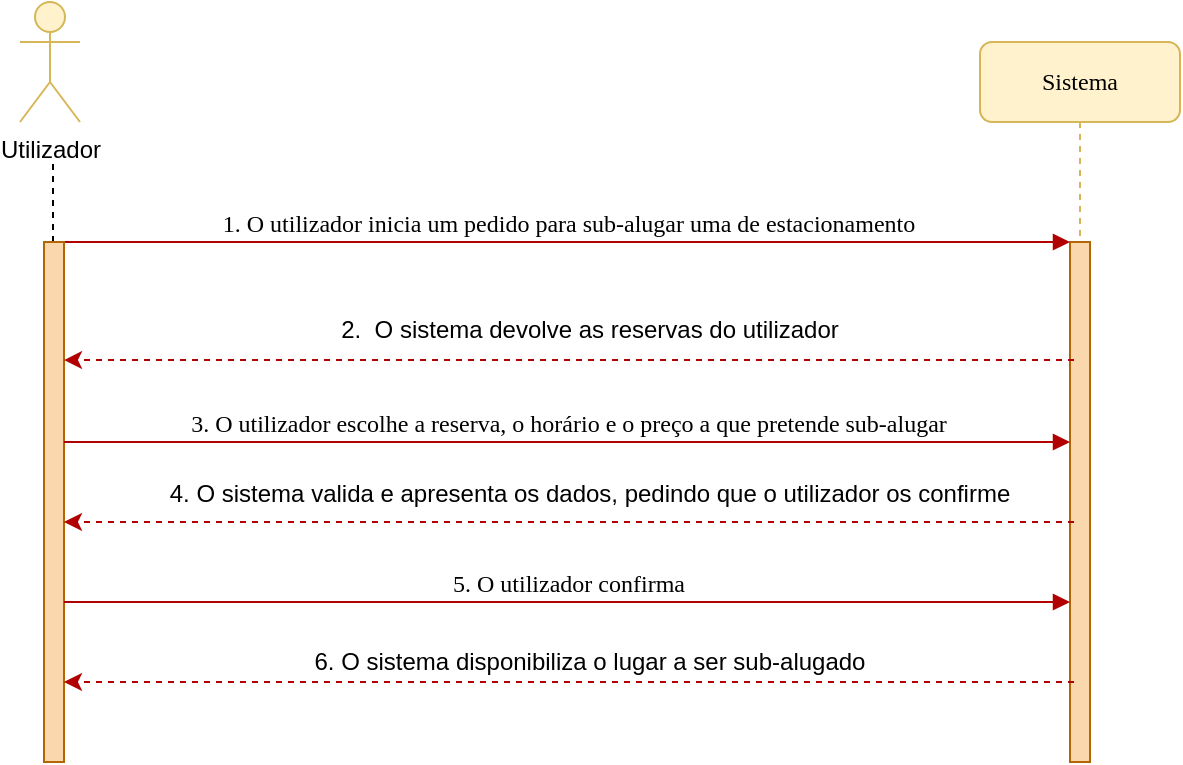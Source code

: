 <mxfile version="14.2.9" type="device"><diagram name="Page-1" id="13e1069c-82ec-6db2-03f1-153e76fe0fe0"><mxGraphModel dx="868" dy="451" grid="1" gridSize="10" guides="1" tooltips="1" connect="1" arrows="1" fold="1" page="1" pageScale="1" pageWidth="1100" pageHeight="850" background="#ffffff" math="0" shadow="0"><root><mxCell id="0"/><mxCell id="1" parent="0"/><mxCell id="7baba1c4bc27f4b0-2" value="Sistema" style="shape=umlLifeline;perimeter=lifelinePerimeter;whiteSpace=wrap;html=1;container=1;collapsible=0;recursiveResize=0;outlineConnect=0;rounded=1;shadow=0;comic=0;labelBackgroundColor=none;strokeWidth=1;fontFamily=Verdana;fontSize=12;align=center;fillColor=#fff2cc;strokeColor=#d6b656;" parent="1" vertex="1"><mxGeometry x="590" y="80" width="100" height="360" as="geometry"/></mxCell><mxCell id="7baba1c4bc27f4b0-10" value="" style="html=1;points=[];perimeter=orthogonalPerimeter;rounded=0;shadow=0;comic=0;labelBackgroundColor=none;strokeWidth=1;fontFamily=Verdana;fontSize=12;align=center;fillColor=#fad7ac;strokeColor=#b46504;" parent="7baba1c4bc27f4b0-2" vertex="1"><mxGeometry x="45" y="100" width="10" height="260" as="geometry"/></mxCell><mxCell id="7baba1c4bc27f4b0-11" value="1. O utilizador inicia um pedido para sub-alugar uma de estacionamento" style="html=1;verticalAlign=bottom;endArrow=block;entryX=0;entryY=0;labelBackgroundColor=none;fontFamily=Verdana;fontSize=12;edgeStyle=elbowEdgeStyle;elbow=vertical;exitX=1;exitY=0;exitDx=0;exitDy=0;exitPerimeter=0;fillColor=#e51400;strokeColor=#B20000;" parent="1" source="znJf9reHH-CIJ2gW25GH-3" target="7baba1c4bc27f4b0-10" edge="1"><mxGeometry relative="1" as="geometry"><mxPoint x="155" y="180" as="sourcePoint"/></mxGeometry></mxCell><mxCell id="znJf9reHH-CIJ2gW25GH-1" value="Utilizador" style="shape=umlActor;verticalLabelPosition=bottom;verticalAlign=top;html=1;outlineConnect=0;fillColor=#fff2cc;strokeColor=#d6b656;" parent="1" vertex="1"><mxGeometry x="110" y="60" width="30" height="60" as="geometry"/></mxCell><mxCell id="znJf9reHH-CIJ2gW25GH-2" value="" style="endArrow=none;dashed=1;html=1;" parent="1" edge="1"><mxGeometry width="50" height="50" relative="1" as="geometry"><mxPoint x="126.5" y="180" as="sourcePoint"/><mxPoint x="126.5" y="141" as="targetPoint"/></mxGeometry></mxCell><mxCell id="znJf9reHH-CIJ2gW25GH-3" value="" style="html=1;points=[];perimeter=orthogonalPerimeter;rounded=0;shadow=0;comic=0;labelBackgroundColor=none;strokeWidth=1;fontFamily=Verdana;fontSize=12;align=center;fillColor=#fad7ac;strokeColor=#b46504;" parent="1" vertex="1"><mxGeometry x="122" y="180" width="10" height="260" as="geometry"/></mxCell><mxCell id="znJf9reHH-CIJ2gW25GH-6" value="" style="endArrow=classic;html=1;dashed=1;entryX=1.6;entryY=0.227;entryDx=0;entryDy=0;entryPerimeter=0;exitX=0.5;exitY=0.227;exitDx=0;exitDy=0;exitPerimeter=0;fillColor=#e51400;strokeColor=#B20000;" parent="1" edge="1"><mxGeometry width="50" height="50" relative="1" as="geometry"><mxPoint x="637" y="239.02" as="sourcePoint"/><mxPoint x="132" y="239.02" as="targetPoint"/></mxGeometry></mxCell><mxCell id="znJf9reHH-CIJ2gW25GH-7" value="2.&amp;nbsp; O sistema devolve as reservas do utilizador" style="text;html=1;strokeColor=none;fillColor=none;align=center;verticalAlign=middle;whiteSpace=wrap;rounded=0;" parent="1" vertex="1"><mxGeometry x="150" y="214" width="490" height="20" as="geometry"/></mxCell><mxCell id="znJf9reHH-CIJ2gW25GH-8" value="3. O utilizador escolhe a reserva, o horário e o preço a que pretende sub-alugar" style="html=1;verticalAlign=bottom;endArrow=block;entryX=0;entryY=0;labelBackgroundColor=none;fontFamily=Verdana;fontSize=12;edgeStyle=elbowEdgeStyle;elbow=vertical;exitX=1;exitY=0;exitDx=0;exitDy=0;exitPerimeter=0;fillColor=#e51400;strokeColor=#B20000;" parent="1" edge="1"><mxGeometry relative="1" as="geometry"><mxPoint x="132" y="280" as="sourcePoint"/><mxPoint x="635" y="280.0" as="targetPoint"/></mxGeometry></mxCell><mxCell id="znJf9reHH-CIJ2gW25GH-9" value="" style="endArrow=classic;html=1;dashed=1;entryX=1.6;entryY=0.227;entryDx=0;entryDy=0;entryPerimeter=0;exitX=0.5;exitY=0.227;exitDx=0;exitDy=0;exitPerimeter=0;fillColor=#e51400;strokeColor=#B20000;" parent="1" edge="1"><mxGeometry width="50" height="50" relative="1" as="geometry"><mxPoint x="637" y="320" as="sourcePoint"/><mxPoint x="132" y="320" as="targetPoint"/></mxGeometry></mxCell><mxCell id="znJf9reHH-CIJ2gW25GH-10" value="4. O sistema valida e apresenta os dados, pedindo que o utilizador os confirme" style="text;html=1;strokeColor=none;fillColor=none;align=center;verticalAlign=middle;whiteSpace=wrap;rounded=0;" parent="1" vertex="1"><mxGeometry x="150" y="296" width="490" height="20" as="geometry"/></mxCell><mxCell id="znJf9reHH-CIJ2gW25GH-11" value="5. O utilizador confirma" style="html=1;verticalAlign=bottom;endArrow=block;entryX=0;entryY=0;labelBackgroundColor=none;fontFamily=Verdana;fontSize=12;edgeStyle=elbowEdgeStyle;elbow=vertical;exitX=1;exitY=0;exitDx=0;exitDy=0;exitPerimeter=0;fillColor=#e51400;strokeColor=#B20000;" parent="1" edge="1"><mxGeometry relative="1" as="geometry"><mxPoint x="132" y="360" as="sourcePoint"/><mxPoint x="635" y="360.0" as="targetPoint"/></mxGeometry></mxCell><mxCell id="znJf9reHH-CIJ2gW25GH-12" value="" style="endArrow=classic;html=1;dashed=1;entryX=1.6;entryY=0.227;entryDx=0;entryDy=0;entryPerimeter=0;exitX=0.5;exitY=0.227;exitDx=0;exitDy=0;exitPerimeter=0;fillColor=#e51400;strokeColor=#B20000;" parent="1" edge="1"><mxGeometry width="50" height="50" relative="1" as="geometry"><mxPoint x="637" y="400" as="sourcePoint"/><mxPoint x="132" y="400" as="targetPoint"/></mxGeometry></mxCell><mxCell id="znJf9reHH-CIJ2gW25GH-13" value="6. O sistema disponibiliza o lugar a ser sub-alugado" style="text;html=1;strokeColor=none;fillColor=none;align=center;verticalAlign=middle;whiteSpace=wrap;rounded=0;" parent="1" vertex="1"><mxGeometry x="150" y="380" width="490" height="20" as="geometry"/></mxCell></root></mxGraphModel></diagram></mxfile>